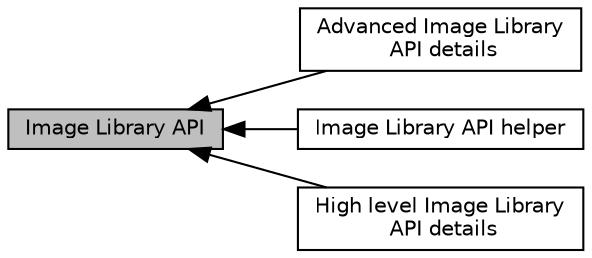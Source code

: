 digraph "Image Library API"
{
  bgcolor="transparent";
  edge [fontname="Helvetica",fontsize="10",labelfontname="Helvetica",labelfontsize="10"];
  node [fontname="Helvetica",fontsize="10",shape=box];
  rankdir=LR;
  Node3 [label="Advanced Image Library\l API details",height=0.2,width=0.4,color="black",URL="$dd/d7c/group__img__lib-adv-api-details.html",tooltip="Advanced Image Library APIs, in file img_customer_interface_arch.h."];
  Node1 [label="Image Library API",height=0.2,width=0.4,color="black", fillcolor="grey75", style="filled", fontcolor="black",tooltip="Image Library APIs, in file img_api_arch.h and file img_customer_interface_arch.h."];
  Node4 [label="Image Library API helper",height=0.2,width=0.4,color="black",URL="$d1/d7e/group__img__lib-helper.html",tooltip="Image Library Helper, in file img_struct_arch.h and ambas_imgproc_arch.h."];
  Node2 [label="High level Image Library\l API details",height=0.2,width=0.4,color="black",URL="$d9/dc1/group__img__lib-high-level-api-details.html",tooltip="High level Image Library APIs, in file img_api_arch.h."];
  Node1->Node2 [shape=plaintext, dir="back", style="solid"];
  Node1->Node3 [shape=plaintext, dir="back", style="solid"];
  Node1->Node4 [shape=plaintext, dir="back", style="solid"];
}

